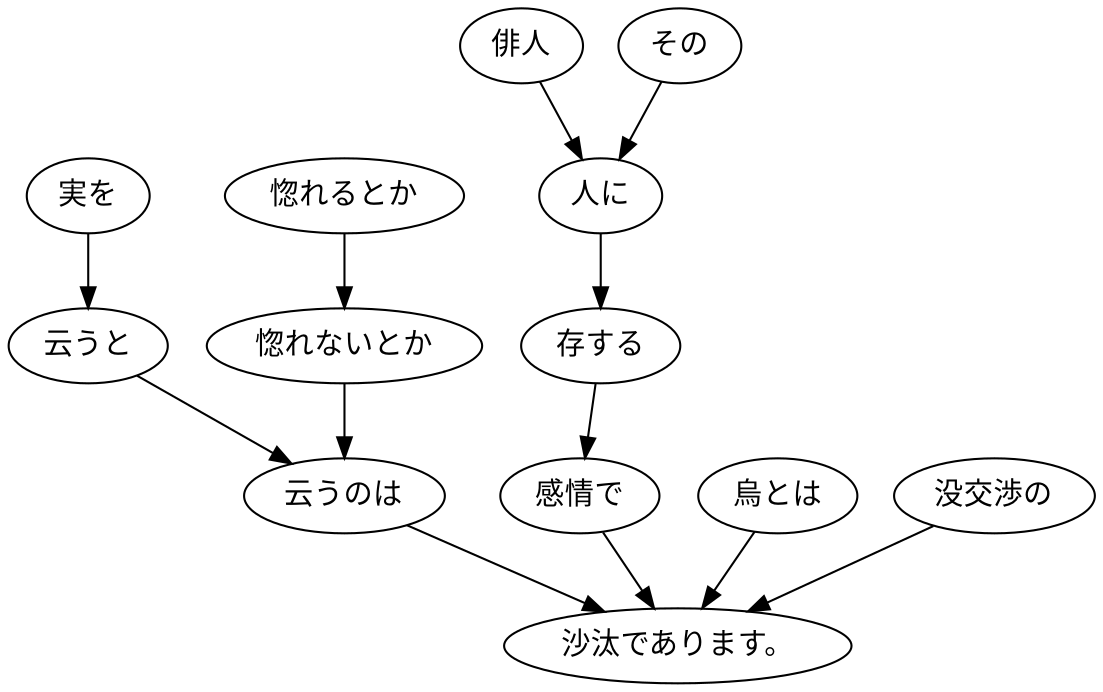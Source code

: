 digraph graph3801 {
	node0 [label="実を"];
	node1 [label="云うと"];
	node2 [label="惚れるとか"];
	node3 [label="惚れないとか"];
	node4 [label="云うのは"];
	node5 [label="俳人"];
	node6 [label="その"];
	node7 [label="人に"];
	node8 [label="存する"];
	node9 [label="感情で"];
	node10 [label="烏とは"];
	node11 [label="没交渉の"];
	node12 [label="沙汰であります。"];
	node0 -> node1;
	node1 -> node4;
	node2 -> node3;
	node3 -> node4;
	node4 -> node12;
	node5 -> node7;
	node6 -> node7;
	node7 -> node8;
	node8 -> node9;
	node9 -> node12;
	node10 -> node12;
	node11 -> node12;
}
